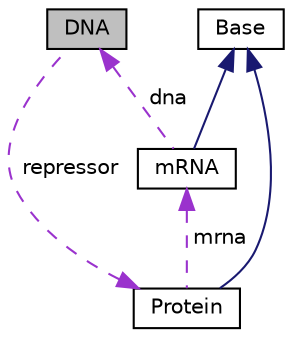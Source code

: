 digraph "DNA"
{
  edge [fontname="Helvetica",fontsize="10",labelfontname="Helvetica",labelfontsize="10"];
  node [fontname="Helvetica",fontsize="10",shape=record];
  Node1 [label="DNA",height=0.2,width=0.4,color="black", fillcolor="grey75", style="filled" fontcolor="black"];
  Node2 -> Node1 [dir="back",color="darkorchid3",fontsize="10",style="dashed",label=" repressor" ,fontname="Helvetica"];
  Node2 [label="Protein",height=0.2,width=0.4,color="black", fillcolor="white", style="filled",URL="$class_protein.html"];
  Node3 -> Node2 [dir="back",color="midnightblue",fontsize="10",style="solid",fontname="Helvetica"];
  Node3 [label="Base",height=0.2,width=0.4,color="black", fillcolor="white", style="filled",URL="$class_base.html"];
  Node4 -> Node2 [dir="back",color="darkorchid3",fontsize="10",style="dashed",label=" mrna" ,fontname="Helvetica"];
  Node4 [label="mRNA",height=0.2,width=0.4,color="black", fillcolor="white", style="filled",URL="$classm_r_n_a.html"];
  Node3 -> Node4 [dir="back",color="midnightblue",fontsize="10",style="solid",fontname="Helvetica"];
  Node1 -> Node4 [dir="back",color="darkorchid3",fontsize="10",style="dashed",label=" dna" ,fontname="Helvetica"];
}
